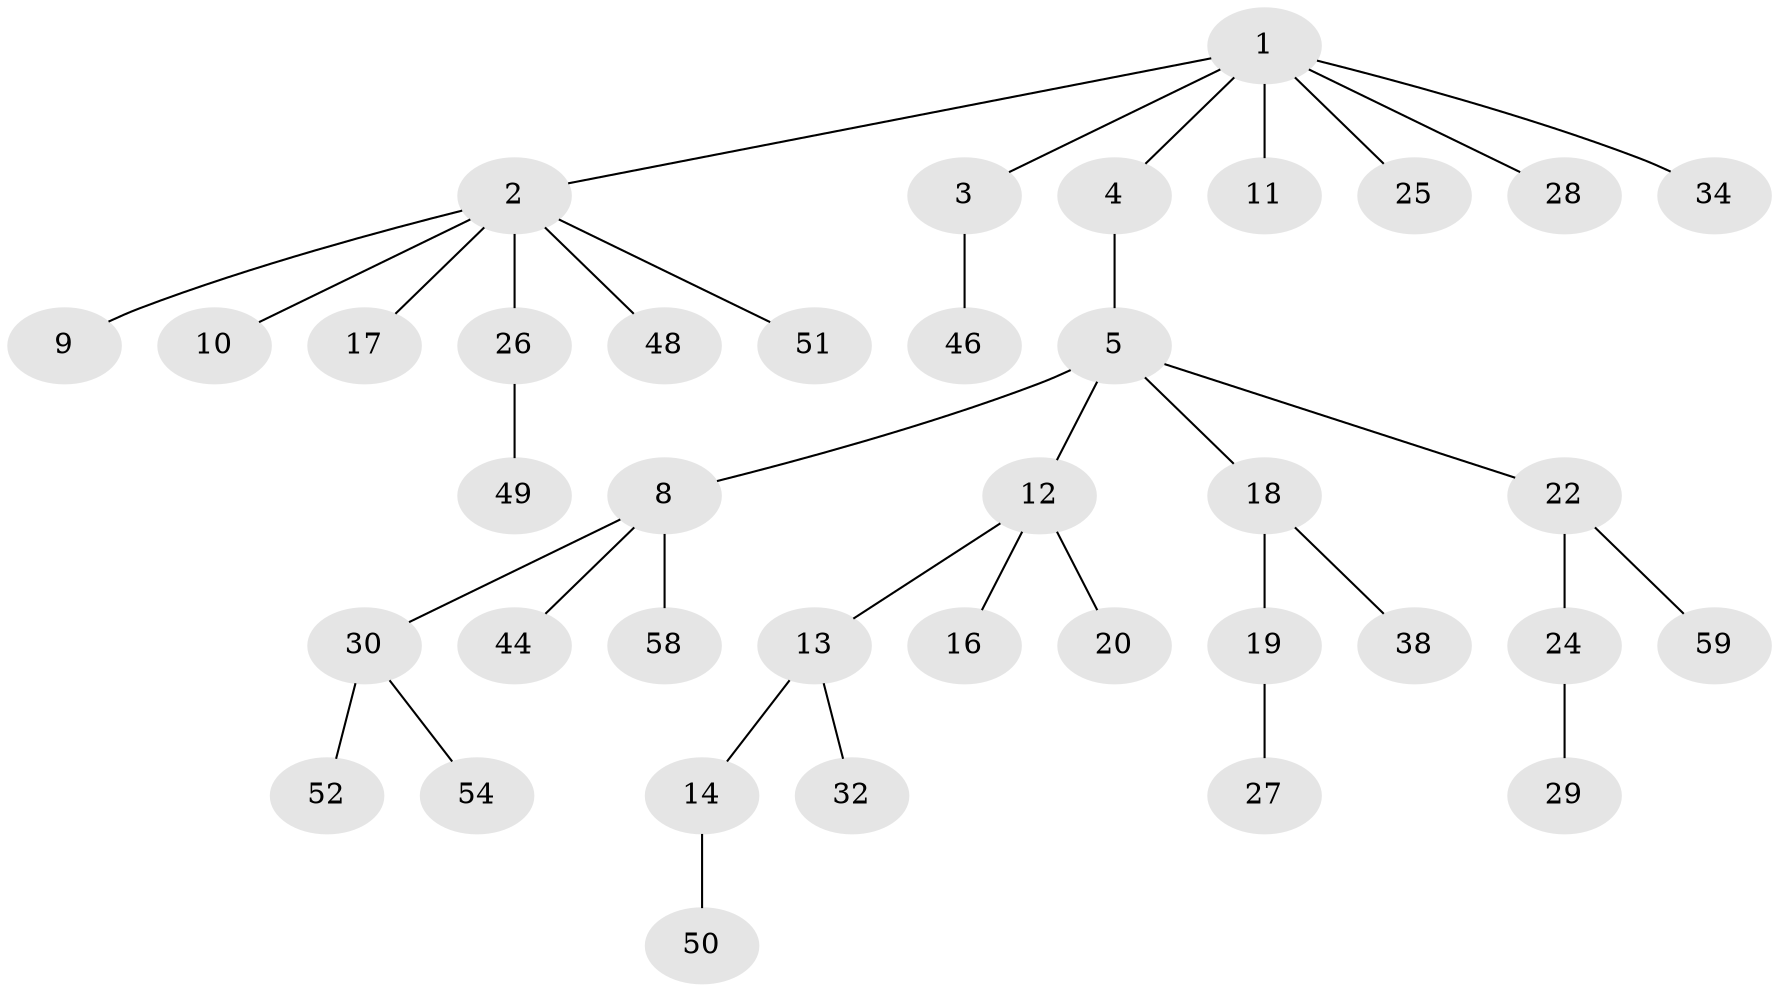 // original degree distribution, {5: 0.05084745762711865, 3: 0.11864406779661017, 6: 0.01694915254237288, 4: 0.0847457627118644, 1: 0.5423728813559322, 2: 0.1864406779661017}
// Generated by graph-tools (version 1.1) at 2025/11/02/27/25 16:11:28]
// undirected, 38 vertices, 37 edges
graph export_dot {
graph [start="1"]
  node [color=gray90,style=filled];
  1 [super="+6"];
  2 [super="+7"];
  3 [super="+21"];
  4 [super="+39"];
  5 [super="+40"];
  8 [super="+55"];
  9;
  10 [super="+43"];
  11;
  12 [super="+36"];
  13 [super="+15"];
  14 [super="+57"];
  16 [super="+33"];
  17 [super="+35"];
  18 [super="+23"];
  19;
  20 [super="+42"];
  22 [super="+47"];
  24 [super="+56"];
  25;
  26 [super="+37"];
  27 [super="+31"];
  28;
  29;
  30 [super="+45"];
  32;
  34 [super="+41"];
  38;
  44;
  46;
  48;
  49;
  50;
  51;
  52 [super="+53"];
  54;
  58;
  59;
  1 -- 2;
  1 -- 3;
  1 -- 4;
  1 -- 28;
  1 -- 34;
  1 -- 11;
  1 -- 25;
  2 -- 10;
  2 -- 26;
  2 -- 48;
  2 -- 9;
  2 -- 51;
  2 -- 17;
  3 -- 46;
  4 -- 5;
  5 -- 8;
  5 -- 12;
  5 -- 18;
  5 -- 22;
  8 -- 30;
  8 -- 44;
  8 -- 58;
  12 -- 13;
  12 -- 16;
  12 -- 20;
  13 -- 14;
  13 -- 32;
  14 -- 50;
  18 -- 19;
  18 -- 38;
  19 -- 27;
  22 -- 24;
  22 -- 59;
  24 -- 29;
  26 -- 49;
  30 -- 54;
  30 -- 52;
}
